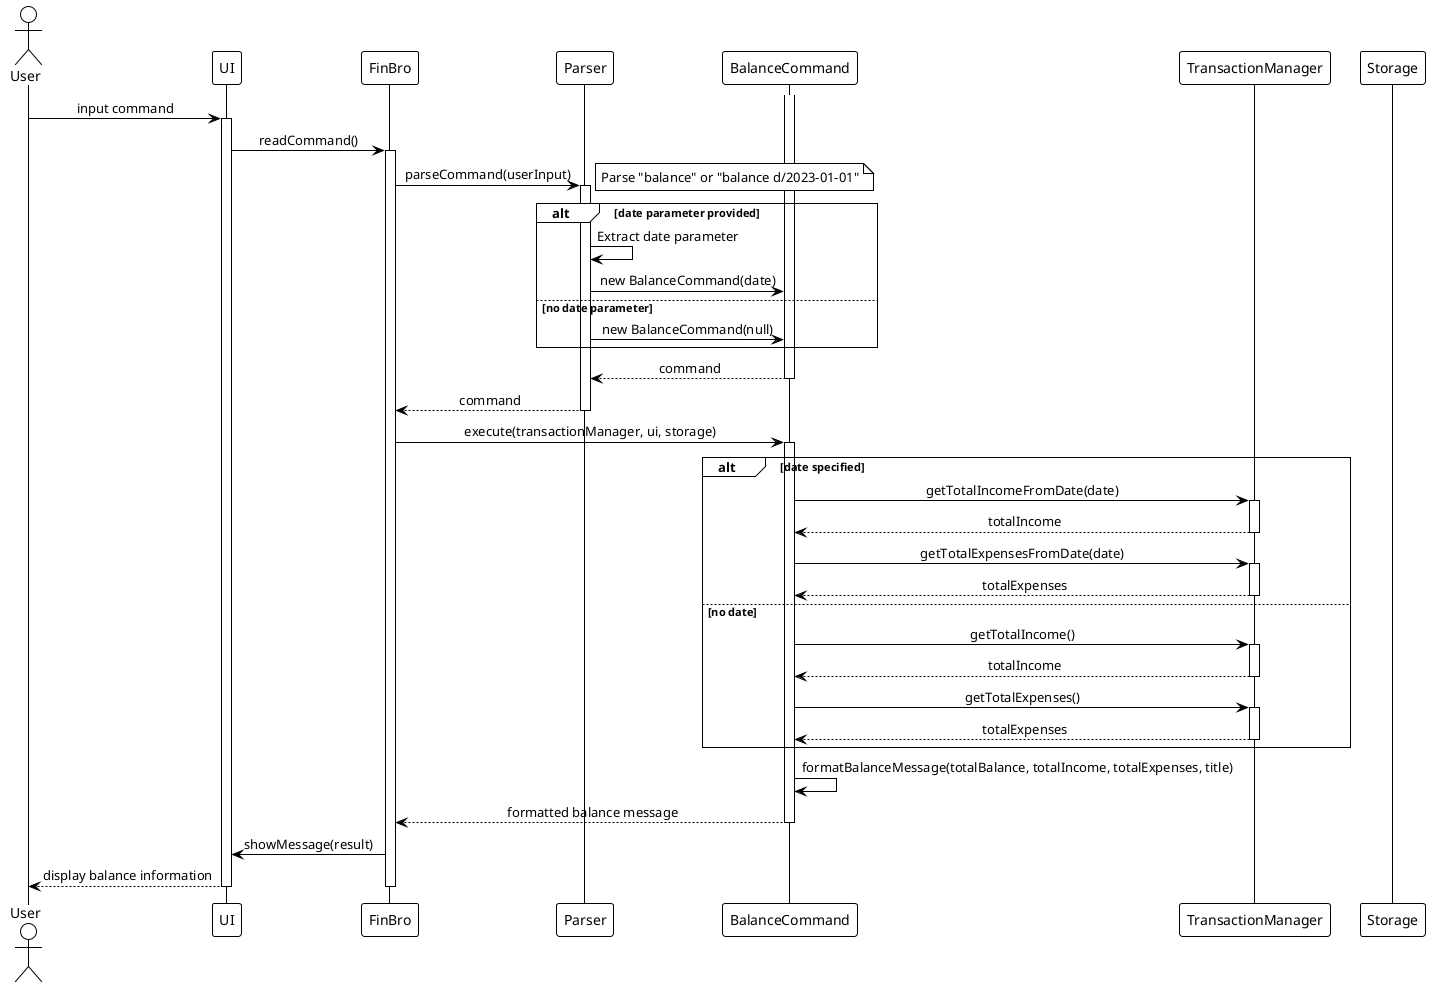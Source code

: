 @startuml
!theme plain
skinparam sequenceMessageAlign center
skinparam responseMessageBelowArrow true

actor "User" as User
participant "UI" as UI
participant "FinBro" as FinBro
participant "Parser" as Parser
participant "BalanceCommand" as BalanceCommand
participant "TransactionManager" as TransactionMgr
participant "Storage" as Storage

User -> UI : input command
activate UI

UI -> FinBro : readCommand()
activate FinBro

FinBro -> Parser : parseCommand(userInput)
activate Parser
note right: Parse "balance" or "balance d/2023-01-01"

alt date parameter provided
    Parser -> Parser : Extract date parameter
    Parser -> BalanceCommand : new BalanceCommand(date)
else no date parameter
    Parser -> BalanceCommand : new BalanceCommand(null)
end

activate BalanceCommand
BalanceCommand --> Parser : command
deactivate BalanceCommand
Parser --> FinBro : command
deactivate Parser

FinBro -> BalanceCommand : execute(transactionManager, ui, storage)
activate BalanceCommand

alt date specified
    BalanceCommand -> TransactionMgr : getTotalIncomeFromDate(date)
    activate TransactionMgr
    TransactionMgr --> BalanceCommand : totalIncome
    deactivate TransactionMgr

    BalanceCommand -> TransactionMgr : getTotalExpensesFromDate(date)
    activate TransactionMgr
    TransactionMgr --> BalanceCommand : totalExpenses
    deactivate TransactionMgr
else no date
    BalanceCommand -> TransactionMgr : getTotalIncome()
    activate TransactionMgr
    TransactionMgr --> BalanceCommand : totalIncome
    deactivate TransactionMgr

    BalanceCommand -> TransactionMgr : getTotalExpenses()
    activate TransactionMgr
    TransactionMgr --> BalanceCommand : totalExpenses
    deactivate TransactionMgr
end

BalanceCommand -> BalanceCommand : formatBalanceMessage(totalBalance, totalIncome, totalExpenses, title)
BalanceCommand --> FinBro : formatted balance message
deactivate BalanceCommand

FinBro -> UI : showMessage(result)
UI --> User : display balance information
deactivate UI
deactivate FinBro

@enduml